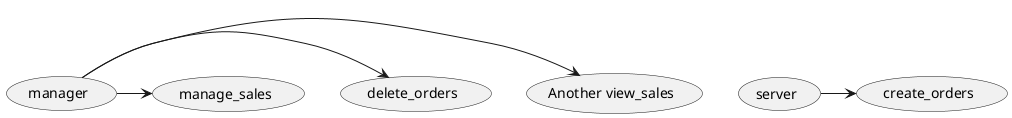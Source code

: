 @startuml

usecase create_orders
(Another view_sales) as (UC2)
usecase delete_orders
usecase (manage_sales) as UC4

usecase server
usecase manager

manager -> UC2
server -> create_orders
manager -> delete_orders
manager -> UC4
@enduml